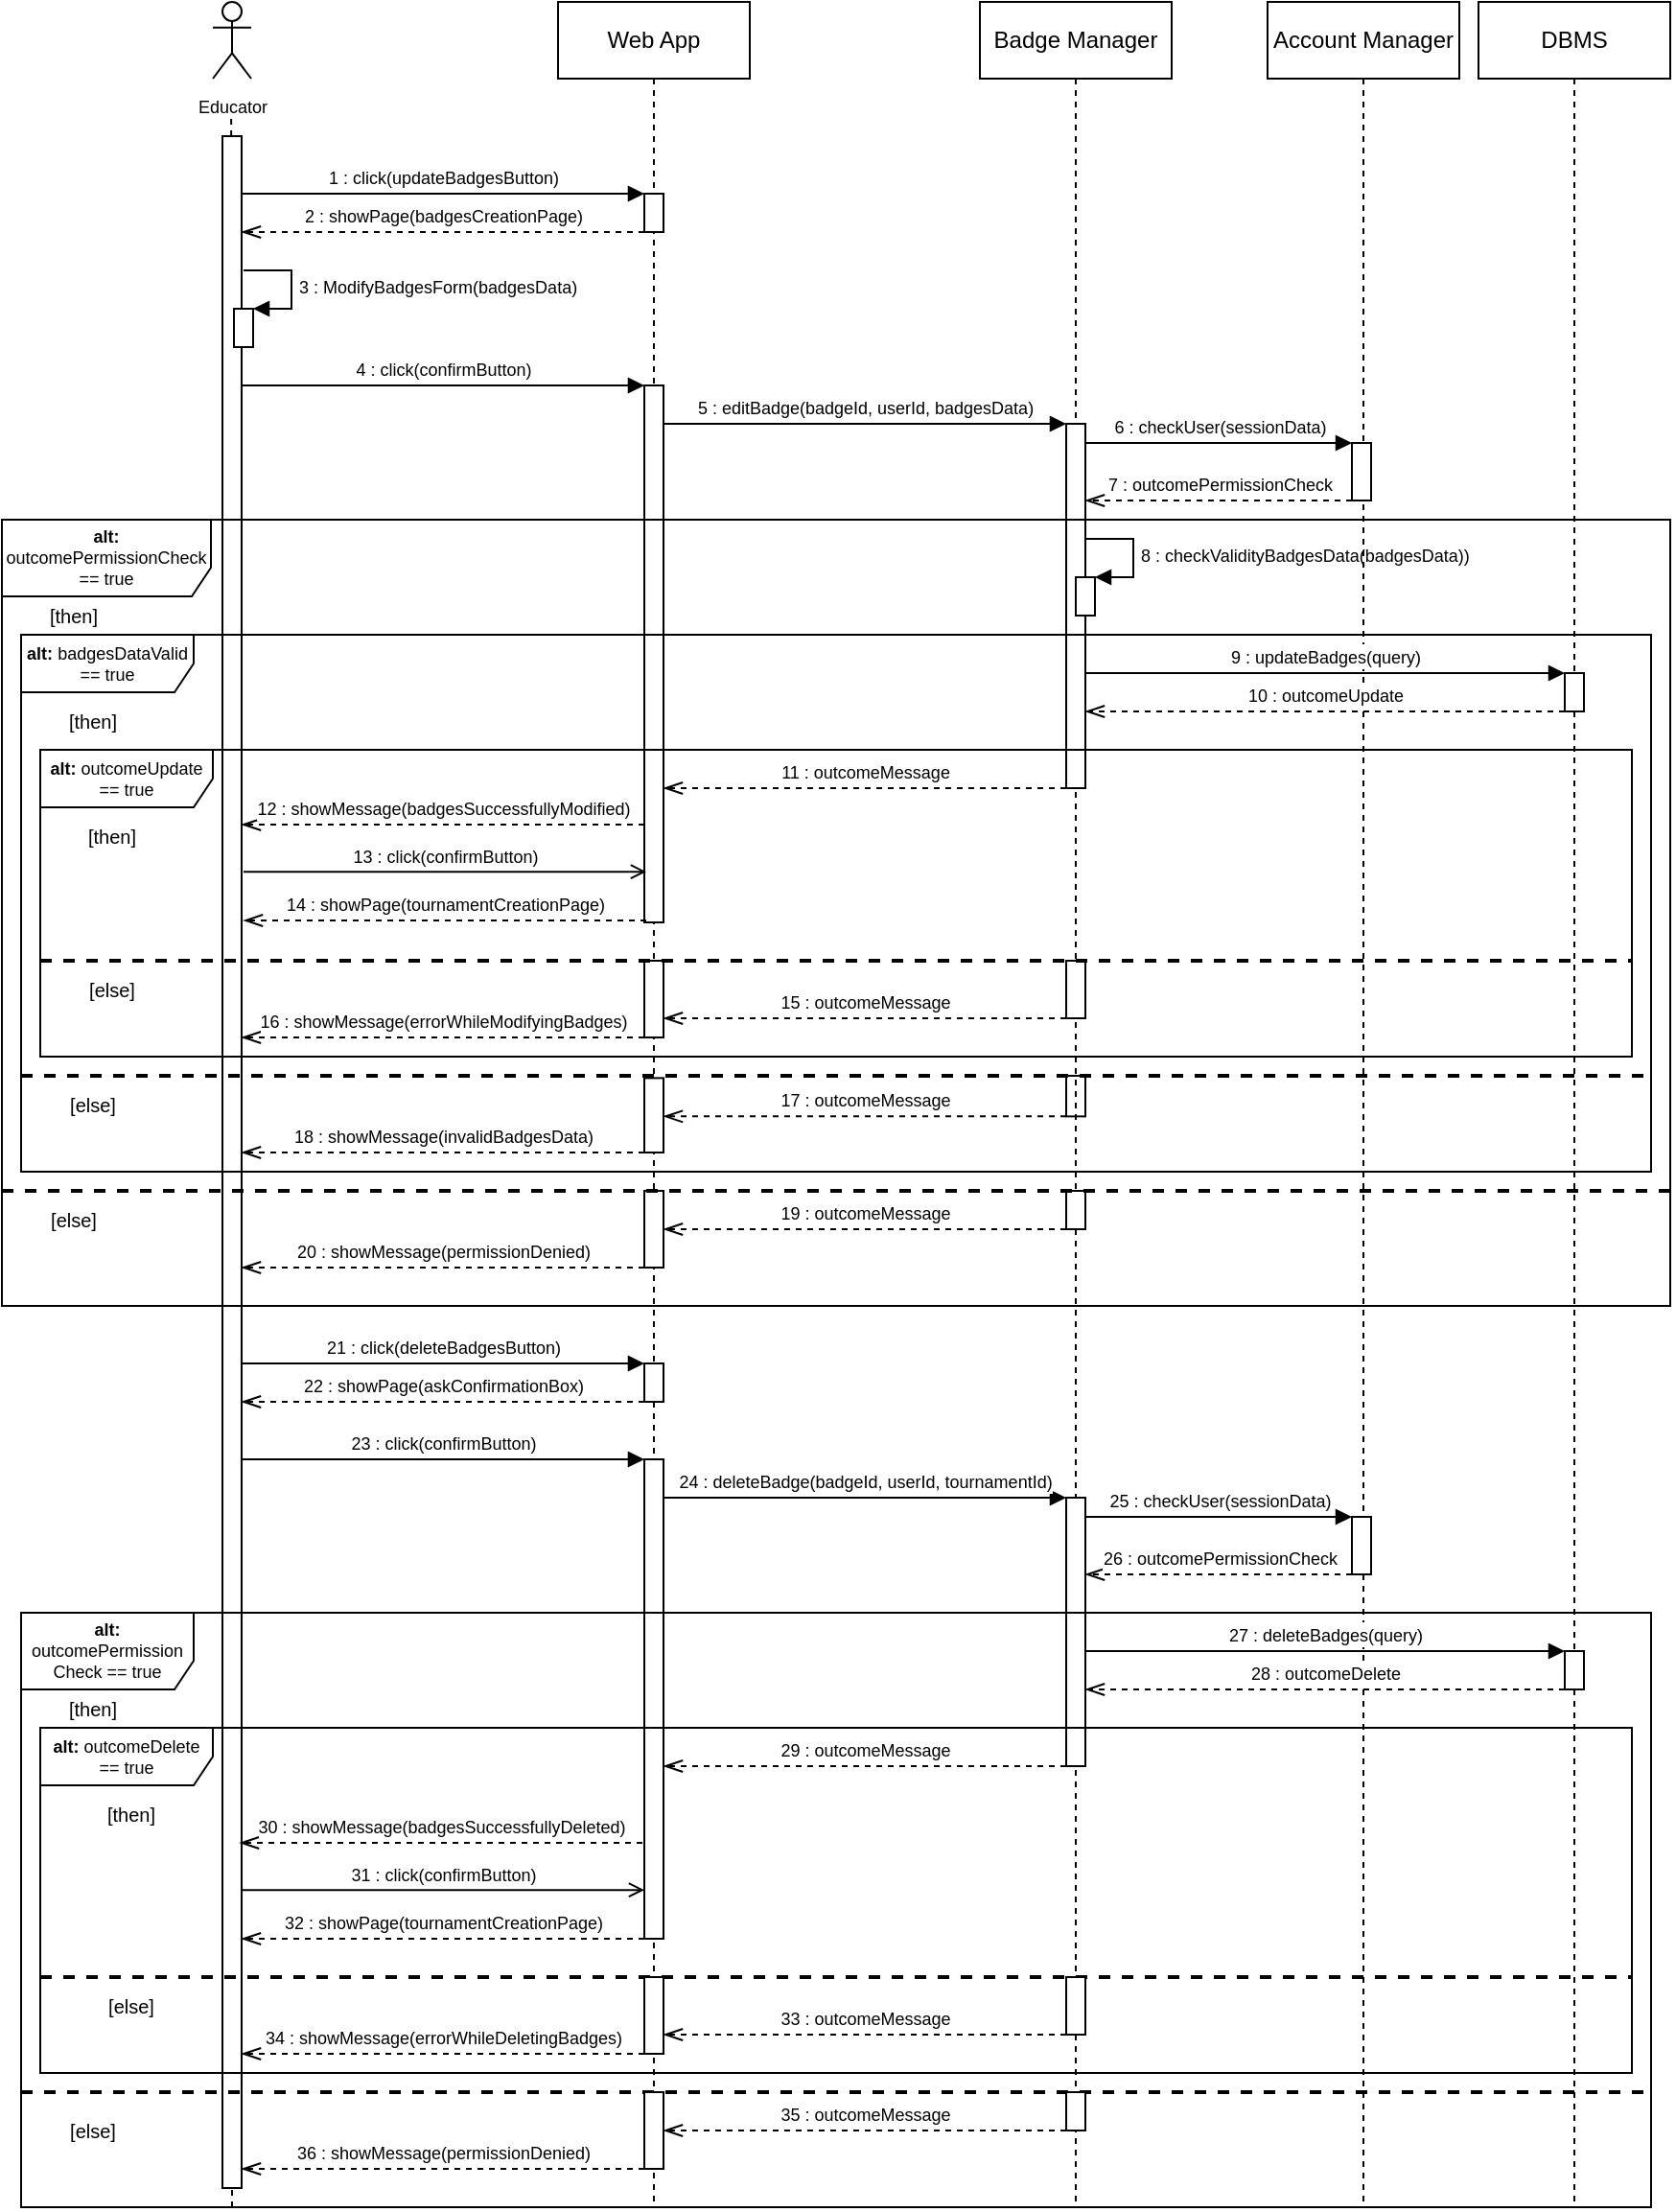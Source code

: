 <mxfile version="22.1.16" type="device">
  <diagram name="Page-1" id="2YBvvXClWsGukQMizWep">
    <mxGraphModel dx="2524" dy="746" grid="1" gridSize="10" guides="1" tooltips="1" connect="1" arrows="1" fold="1" page="1" pageScale="1" pageWidth="850" pageHeight="1100" math="0" shadow="0">
      <root>
        <mxCell id="0" />
        <mxCell id="1" parent="0" />
        <mxCell id="Grd5uSEgUyq1KPTetLDH-9" value="Web App" style="shape=umlLifeline;perimeter=lifelinePerimeter;whiteSpace=wrap;html=1;container=0;dropTarget=0;collapsible=0;recursiveResize=0;outlineConnect=0;portConstraint=eastwest;newEdgeStyle={&quot;edgeStyle&quot;:&quot;elbowEdgeStyle&quot;,&quot;elbow&quot;:&quot;vertical&quot;,&quot;curved&quot;:0,&quot;rounded&quot;:0};" parent="1" vertex="1">
          <mxGeometry x="80" y="40" width="100" height="1150" as="geometry" />
        </mxCell>
        <mxCell id="Grd5uSEgUyq1KPTetLDH-10" value="" style="html=1;points=[];perimeter=orthogonalPerimeter;outlineConnect=0;targetShapes=umlLifeline;portConstraint=eastwest;newEdgeStyle={&quot;edgeStyle&quot;:&quot;elbowEdgeStyle&quot;,&quot;elbow&quot;:&quot;vertical&quot;,&quot;curved&quot;:0,&quot;rounded&quot;:0};" parent="Grd5uSEgUyq1KPTetLDH-9" vertex="1">
          <mxGeometry x="45" y="200" width="10" height="280" as="geometry" />
        </mxCell>
        <mxCell id="Grd5uSEgUyq1KPTetLDH-11" value="" style="html=1;points=[];perimeter=orthogonalPerimeter;outlineConnect=0;targetShapes=umlLifeline;portConstraint=eastwest;newEdgeStyle={&quot;edgeStyle&quot;:&quot;elbowEdgeStyle&quot;,&quot;elbow&quot;:&quot;vertical&quot;,&quot;curved&quot;:0,&quot;rounded&quot;:0};" parent="Grd5uSEgUyq1KPTetLDH-9" vertex="1">
          <mxGeometry x="45" y="100" width="10" height="20" as="geometry" />
        </mxCell>
        <mxCell id="Grd5uSEgUyq1KPTetLDH-12" value="" style="html=1;points=[];perimeter=orthogonalPerimeter;outlineConnect=0;targetShapes=umlLifeline;portConstraint=eastwest;newEdgeStyle={&quot;edgeStyle&quot;:&quot;elbowEdgeStyle&quot;,&quot;elbow&quot;:&quot;vertical&quot;,&quot;curved&quot;:0,&quot;rounded&quot;:0};" parent="Grd5uSEgUyq1KPTetLDH-9" vertex="1">
          <mxGeometry x="265" y="560" width="10" height="21.18" as="geometry" />
        </mxCell>
        <mxCell id="Grd5uSEgUyq1KPTetLDH-13" value="" style="html=1;points=[];perimeter=orthogonalPerimeter;outlineConnect=0;targetShapes=umlLifeline;portConstraint=eastwest;newEdgeStyle={&quot;edgeStyle&quot;:&quot;elbowEdgeStyle&quot;,&quot;elbow&quot;:&quot;vertical&quot;,&quot;curved&quot;:0,&quot;rounded&quot;:0};" parent="Grd5uSEgUyq1KPTetLDH-9" vertex="1">
          <mxGeometry x="45" y="561.18" width="10" height="38.82" as="geometry" />
        </mxCell>
        <mxCell id="Grd5uSEgUyq1KPTetLDH-14" value="&lt;font style=&quot;font-size: 9px;&quot;&gt;17 : outcomeMessage&lt;/font&gt;" style="html=1;verticalAlign=bottom;endArrow=openThin;dashed=1;endSize=8;edgeStyle=elbowEdgeStyle;elbow=horizontal;curved=0;rounded=0;endFill=0;" parent="Grd5uSEgUyq1KPTetLDH-9" source="Grd5uSEgUyq1KPTetLDH-12" target="Grd5uSEgUyq1KPTetLDH-13" edge="1">
          <mxGeometry relative="1" as="geometry">
            <mxPoint x="50" y="571.18" as="targetPoint" />
            <Array as="points">
              <mxPoint x="150" y="581.18" />
            </Array>
            <mxPoint x="184" y="628.18" as="sourcePoint" />
          </mxGeometry>
        </mxCell>
        <mxCell id="Grd5uSEgUyq1KPTetLDH-15" value="&lt;font style=&quot;font-size: 9px;&quot;&gt;18 : showMessage(invalidBadgesData)&lt;/font&gt;" style="html=1;verticalAlign=bottom;endArrow=openThin;dashed=1;endSize=8;edgeStyle=elbowEdgeStyle;elbow=vertical;curved=0;rounded=0;endFill=0;" parent="Grd5uSEgUyq1KPTetLDH-9" source="Grd5uSEgUyq1KPTetLDH-13" edge="1">
          <mxGeometry relative="1" as="geometry">
            <mxPoint x="-165" y="600" as="targetPoint" />
            <Array as="points">
              <mxPoint x="-20" y="600" />
            </Array>
            <mxPoint x="75" y="600" as="sourcePoint" />
          </mxGeometry>
        </mxCell>
        <mxCell id="Grd5uSEgUyq1KPTetLDH-55" value="" style="html=1;points=[];perimeter=orthogonalPerimeter;outlineConnect=0;targetShapes=umlLifeline;portConstraint=eastwest;newEdgeStyle={&quot;edgeStyle&quot;:&quot;elbowEdgeStyle&quot;,&quot;elbow&quot;:&quot;vertical&quot;,&quot;curved&quot;:0,&quot;rounded&quot;:0};" parent="Grd5uSEgUyq1KPTetLDH-9" vertex="1">
          <mxGeometry x="45" y="710" width="10" height="20" as="geometry" />
        </mxCell>
        <mxCell id="Grd5uSEgUyq1KPTetLDH-56" value="&lt;font style=&quot;font-size: 9px;&quot;&gt;21 : click(deleteBadgesButton)&lt;/font&gt;" style="html=1;verticalAlign=bottom;endArrow=block;edgeStyle=elbowEdgeStyle;elbow=vertical;curved=0;rounded=0;" parent="Grd5uSEgUyq1KPTetLDH-9" edge="1">
          <mxGeometry relative="1" as="geometry">
            <mxPoint x="-165" y="710" as="sourcePoint" />
            <Array as="points">
              <mxPoint x="-60" y="710" />
            </Array>
            <mxPoint x="45" y="710" as="targetPoint" />
          </mxGeometry>
        </mxCell>
        <mxCell id="Grd5uSEgUyq1KPTetLDH-57" value="&lt;font style=&quot;font-size: 9px;&quot;&gt;22 : showPage(askConfirmationBox)&lt;/font&gt;" style="html=1;verticalAlign=bottom;endArrow=openThin;dashed=1;endSize=8;edgeStyle=elbowEdgeStyle;elbow=vertical;curved=0;rounded=0;endFill=0;" parent="Grd5uSEgUyq1KPTetLDH-9" edge="1">
          <mxGeometry relative="1" as="geometry">
            <mxPoint x="-165" y="730" as="targetPoint" />
            <Array as="points">
              <mxPoint x="-75" y="730" />
            </Array>
            <mxPoint x="45" y="730" as="sourcePoint" />
          </mxGeometry>
        </mxCell>
        <mxCell id="Grd5uSEgUyq1KPTetLDH-59" value="" style="html=1;points=[];perimeter=orthogonalPerimeter;outlineConnect=0;targetShapes=umlLifeline;portConstraint=eastwest;newEdgeStyle={&quot;edgeStyle&quot;:&quot;elbowEdgeStyle&quot;,&quot;elbow&quot;:&quot;vertical&quot;,&quot;curved&quot;:0,&quot;rounded&quot;:0};" parent="Grd5uSEgUyq1KPTetLDH-9" vertex="1">
          <mxGeometry x="45" y="760" width="10" height="250" as="geometry" />
        </mxCell>
        <mxCell id="Grd5uSEgUyq1KPTetLDH-1" value="Badge Manager" style="shape=umlLifeline;perimeter=lifelinePerimeter;whiteSpace=wrap;html=1;container=1;dropTarget=0;collapsible=0;recursiveResize=0;outlineConnect=0;portConstraint=eastwest;newEdgeStyle={&quot;curved&quot;:0,&quot;rounded&quot;:0};" parent="1" vertex="1">
          <mxGeometry x="300" y="40" width="100" height="1150" as="geometry" />
        </mxCell>
        <mxCell id="Grd5uSEgUyq1KPTetLDH-2" value="" style="html=1;points=[];perimeter=orthogonalPerimeter;outlineConnect=0;targetShapes=umlLifeline;portConstraint=eastwest;newEdgeStyle={&quot;edgeStyle&quot;:&quot;elbowEdgeStyle&quot;,&quot;elbow&quot;:&quot;vertical&quot;,&quot;curved&quot;:0,&quot;rounded&quot;:0};" parent="Grd5uSEgUyq1KPTetLDH-1" vertex="1">
          <mxGeometry x="45" y="220" width="10" height="190" as="geometry" />
        </mxCell>
        <mxCell id="Grd5uSEgUyq1KPTetLDH-3" value="" style="html=1;points=[[0,0,0,0,5],[0,1,0,0,-5],[1,0,0,0,5],[1,1,0,0,-5]];perimeter=orthogonalPerimeter;outlineConnect=0;targetShapes=umlLifeline;portConstraint=eastwest;newEdgeStyle={&quot;curved&quot;:0,&quot;rounded&quot;:0};" parent="Grd5uSEgUyq1KPTetLDH-1" vertex="1">
          <mxGeometry x="50" y="300" width="10" height="20" as="geometry" />
        </mxCell>
        <mxCell id="Grd5uSEgUyq1KPTetLDH-4" value="&lt;font style=&quot;font-size: 9px;&quot;&gt;8 : checkValidityBadgesData(badgesData))&lt;/font&gt;" style="html=1;align=left;spacingLeft=2;endArrow=block;rounded=0;edgeStyle=orthogonalEdgeStyle;curved=0;rounded=0;" parent="Grd5uSEgUyq1KPTetLDH-1" target="Grd5uSEgUyq1KPTetLDH-3" edge="1">
          <mxGeometry relative="1" as="geometry">
            <mxPoint x="55" y="280" as="sourcePoint" />
            <Array as="points">
              <mxPoint x="80" y="280" />
              <mxPoint x="80" y="300" />
            </Array>
          </mxGeometry>
        </mxCell>
        <mxCell id="Grd5uSEgUyq1KPTetLDH-6" value="&lt;font style=&quot;font-size: 9px;&quot;&gt;16 : showMessage(errorWhileModifyingBadges)&lt;/font&gt;" style="html=1;verticalAlign=bottom;endArrow=openThin;dashed=1;endSize=8;edgeStyle=elbowEdgeStyle;elbow=horizontal;curved=0;rounded=0;endFill=0;" parent="Grd5uSEgUyq1KPTetLDH-1" source="Grd5uSEgUyq1KPTetLDH-5" edge="1">
          <mxGeometry relative="1" as="geometry">
            <mxPoint x="-385" y="540" as="targetPoint" />
            <Array as="points">
              <mxPoint x="-190" y="540" />
            </Array>
            <mxPoint x="-141" y="610" as="sourcePoint" />
          </mxGeometry>
        </mxCell>
        <mxCell id="Grd5uSEgUyq1KPTetLDH-7" value="" style="html=1;points=[];perimeter=orthogonalPerimeter;outlineConnect=0;targetShapes=umlLifeline;portConstraint=eastwest;newEdgeStyle={&quot;edgeStyle&quot;:&quot;elbowEdgeStyle&quot;,&quot;elbow&quot;:&quot;vertical&quot;,&quot;curved&quot;:0,&quot;rounded&quot;:0};" parent="Grd5uSEgUyq1KPTetLDH-1" vertex="1">
          <mxGeometry x="45" y="500" width="10" height="30" as="geometry" />
        </mxCell>
        <mxCell id="Grd5uSEgUyq1KPTetLDH-8" value="&lt;font style=&quot;font-size: 9px;&quot;&gt;15 : outcomeMessage&lt;/font&gt;" style="html=1;verticalAlign=bottom;endArrow=openThin;dashed=1;endSize=8;edgeStyle=elbowEdgeStyle;elbow=horizontal;curved=0;rounded=0;endFill=0;" parent="Grd5uSEgUyq1KPTetLDH-1" source="Grd5uSEgUyq1KPTetLDH-7" target="Grd5uSEgUyq1KPTetLDH-5" edge="1">
          <mxGeometry relative="1" as="geometry">
            <mxPoint x="-126" y="550" as="targetPoint" />
            <Array as="points">
              <mxPoint x="-60" y="530" />
            </Array>
            <mxPoint x="24" y="550" as="sourcePoint" />
          </mxGeometry>
        </mxCell>
        <mxCell id="Grd5uSEgUyq1KPTetLDH-61" value="" style="html=1;points=[];perimeter=orthogonalPerimeter;outlineConnect=0;targetShapes=umlLifeline;portConstraint=eastwest;newEdgeStyle={&quot;edgeStyle&quot;:&quot;elbowEdgeStyle&quot;,&quot;elbow&quot;:&quot;vertical&quot;,&quot;curved&quot;:0,&quot;rounded&quot;:0};" parent="Grd5uSEgUyq1KPTetLDH-1" vertex="1">
          <mxGeometry x="45" y="780" width="10" height="140" as="geometry" />
        </mxCell>
        <mxCell id="Grd5uSEgUyq1KPTetLDH-5" value="" style="html=1;points=[];perimeter=orthogonalPerimeter;outlineConnect=0;targetShapes=umlLifeline;portConstraint=eastwest;newEdgeStyle={&quot;edgeStyle&quot;:&quot;elbowEdgeStyle&quot;,&quot;elbow&quot;:&quot;vertical&quot;,&quot;curved&quot;:0,&quot;rounded&quot;:0};" parent="Grd5uSEgUyq1KPTetLDH-1" vertex="1">
          <mxGeometry x="-175" y="500" width="10" height="40" as="geometry" />
        </mxCell>
        <mxCell id="Grd5uSEgUyq1KPTetLDH-16" value="DBMS" style="shape=umlLifeline;perimeter=lifelinePerimeter;whiteSpace=wrap;html=1;container=0;dropTarget=0;collapsible=0;recursiveResize=0;outlineConnect=0;portConstraint=eastwest;newEdgeStyle={&quot;curved&quot;:0,&quot;rounded&quot;:0};" parent="1" vertex="1">
          <mxGeometry x="560" y="40" width="100" height="1150" as="geometry" />
        </mxCell>
        <mxCell id="Grd5uSEgUyq1KPTetLDH-17" value="&lt;font style=&quot;font-size: 9px;&quot;&gt;Educator&lt;/font&gt;" style="shape=umlActor;verticalLabelPosition=bottom;verticalAlign=top;html=1;outlineConnect=0;" parent="1" vertex="1">
          <mxGeometry x="-100" y="40" width="20" height="40" as="geometry" />
        </mxCell>
        <mxCell id="Grd5uSEgUyq1KPTetLDH-19" value="" style="html=1;points=[];perimeter=orthogonalPerimeter;outlineConnect=0;targetShapes=umlLifeline;portConstraint=eastwest;newEdgeStyle={&quot;edgeStyle&quot;:&quot;elbowEdgeStyle&quot;,&quot;elbow&quot;:&quot;vertical&quot;,&quot;curved&quot;:0,&quot;rounded&quot;:0};" parent="1" vertex="1">
          <mxGeometry x="-95" y="110" width="10" height="1070" as="geometry" />
        </mxCell>
        <mxCell id="Grd5uSEgUyq1KPTetLDH-20" value="&lt;font style=&quot;font-size: 9px;&quot;&gt;1 : click(updateBadgesButton)&lt;/font&gt;" style="html=1;verticalAlign=bottom;endArrow=block;edgeStyle=elbowEdgeStyle;elbow=vertical;curved=0;rounded=0;" parent="1" source="Grd5uSEgUyq1KPTetLDH-19" edge="1">
          <mxGeometry relative="1" as="geometry">
            <mxPoint x="-85" y="140" as="sourcePoint" />
            <Array as="points">
              <mxPoint x="20" y="140" />
            </Array>
            <mxPoint x="125" y="140" as="targetPoint" />
          </mxGeometry>
        </mxCell>
        <mxCell id="Grd5uSEgUyq1KPTetLDH-21" value="&lt;font style=&quot;font-size: 9px;&quot;&gt;2 : showPage(badgesCreationPage)&lt;/font&gt;" style="html=1;verticalAlign=bottom;endArrow=openThin;dashed=1;endSize=8;edgeStyle=elbowEdgeStyle;elbow=vertical;curved=0;rounded=0;endFill=0;" parent="1" edge="1">
          <mxGeometry relative="1" as="geometry">
            <mxPoint x="-85" y="160" as="targetPoint" />
            <Array as="points">
              <mxPoint x="5" y="160" />
            </Array>
            <mxPoint x="125" y="160" as="sourcePoint" />
          </mxGeometry>
        </mxCell>
        <mxCell id="Grd5uSEgUyq1KPTetLDH-22" value="Account Manager" style="shape=umlLifeline;perimeter=lifelinePerimeter;whiteSpace=wrap;html=1;container=1;dropTarget=0;collapsible=0;recursiveResize=0;outlineConnect=0;portConstraint=eastwest;newEdgeStyle={&quot;curved&quot;:0,&quot;rounded&quot;:0};" parent="1" vertex="1">
          <mxGeometry x="450" y="40" width="100" height="1150" as="geometry" />
        </mxCell>
        <mxCell id="Grd5uSEgUyq1KPTetLDH-23" value="" style="html=1;points=[];perimeter=orthogonalPerimeter;outlineConnect=0;targetShapes=umlLifeline;portConstraint=eastwest;newEdgeStyle={&quot;edgeStyle&quot;:&quot;elbowEdgeStyle&quot;,&quot;elbow&quot;:&quot;vertical&quot;,&quot;curved&quot;:0,&quot;rounded&quot;:0};" parent="Grd5uSEgUyq1KPTetLDH-22" vertex="1">
          <mxGeometry x="44" y="230" width="10" height="30" as="geometry" />
        </mxCell>
        <mxCell id="Grd5uSEgUyq1KPTetLDH-62" value="" style="html=1;points=[];perimeter=orthogonalPerimeter;outlineConnect=0;targetShapes=umlLifeline;portConstraint=eastwest;newEdgeStyle={&quot;edgeStyle&quot;:&quot;elbowEdgeStyle&quot;,&quot;elbow&quot;:&quot;vertical&quot;,&quot;curved&quot;:0,&quot;rounded&quot;:0};" parent="Grd5uSEgUyq1KPTetLDH-22" vertex="1">
          <mxGeometry x="44" y="790" width="10" height="30" as="geometry" />
        </mxCell>
        <mxCell id="Grd5uSEgUyq1KPTetLDH-63" value="&lt;font style=&quot;font-size: 9px;&quot;&gt;25 : checkUser(sessionData)&lt;/font&gt;" style="html=1;verticalAlign=bottom;endArrow=block;edgeStyle=elbowEdgeStyle;elbow=vertical;curved=0;rounded=0;" parent="Grd5uSEgUyq1KPTetLDH-22" target="Grd5uSEgUyq1KPTetLDH-62" edge="1">
          <mxGeometry x="-0.0" relative="1" as="geometry">
            <mxPoint x="-95" y="790" as="sourcePoint" />
            <Array as="points">
              <mxPoint y="790" />
            </Array>
            <mxPoint x="10" y="810" as="targetPoint" />
            <mxPoint as="offset" />
          </mxGeometry>
        </mxCell>
        <mxCell id="Grd5uSEgUyq1KPTetLDH-64" value="&lt;font style=&quot;font-size: 9px;&quot;&gt;26 : outcomePermissionCheck&lt;/font&gt;" style="html=1;verticalAlign=bottom;endArrow=openThin;dashed=1;endSize=8;edgeStyle=elbowEdgeStyle;elbow=horizontal;curved=0;rounded=0;endFill=0;" parent="Grd5uSEgUyq1KPTetLDH-22" source="Grd5uSEgUyq1KPTetLDH-62" edge="1">
          <mxGeometry relative="1" as="geometry">
            <mxPoint x="-95" y="820" as="targetPoint" />
            <Array as="points">
              <mxPoint x="-50" y="820" />
            </Array>
            <mxPoint x="15" y="820" as="sourcePoint" />
          </mxGeometry>
        </mxCell>
        <mxCell id="Grd5uSEgUyq1KPTetLDH-24" value="&lt;font style=&quot;font-size: 9px;&quot;&gt;5 : editBadge(badgeId, userId, badgesData)&lt;/font&gt;" style="html=1;verticalAlign=bottom;endArrow=block;edgeStyle=elbowEdgeStyle;elbow=horizontal;curved=0;rounded=0;" parent="1" source="Grd5uSEgUyq1KPTetLDH-10" target="Grd5uSEgUyq1KPTetLDH-2" edge="1">
          <mxGeometry relative="1" as="geometry">
            <mxPoint x="134" y="270" as="sourcePoint" />
            <Array as="points">
              <mxPoint x="249" y="260" />
            </Array>
            <mxPoint x="314" y="270" as="targetPoint" />
            <mxPoint as="offset" />
          </mxGeometry>
        </mxCell>
        <mxCell id="Grd5uSEgUyq1KPTetLDH-25" value="" style="endArrow=none;dashed=1;html=1;rounded=0;" parent="1" edge="1">
          <mxGeometry width="50" height="50" relative="1" as="geometry">
            <mxPoint x="-90.43" y="110" as="sourcePoint" />
            <mxPoint x="-90.43" y="100" as="targetPoint" />
          </mxGeometry>
        </mxCell>
        <mxCell id="Grd5uSEgUyq1KPTetLDH-26" value="" style="html=1;points=[[0,0,0,0,5],[0,1,0,0,-5],[1,0,0,0,5],[1,1,0,0,-5]];perimeter=orthogonalPerimeter;outlineConnect=0;targetShapes=umlLifeline;portConstraint=eastwest;newEdgeStyle={&quot;curved&quot;:0,&quot;rounded&quot;:0};" parent="1" vertex="1">
          <mxGeometry x="-89" y="200" width="10" height="20" as="geometry" />
        </mxCell>
        <mxCell id="Grd5uSEgUyq1KPTetLDH-27" value="&lt;font style=&quot;font-size: 9px;&quot;&gt;3 : ModifyBadgesForm(badgesData)&lt;/font&gt;" style="html=1;align=left;spacingLeft=2;endArrow=block;rounded=0;edgeStyle=orthogonalEdgeStyle;curved=0;rounded=0;" parent="1" target="Grd5uSEgUyq1KPTetLDH-26" edge="1">
          <mxGeometry relative="1" as="geometry">
            <mxPoint x="-84" y="180" as="sourcePoint" />
            <Array as="points">
              <mxPoint x="-59" y="180" />
              <mxPoint x="-59" y="200" />
            </Array>
          </mxGeometry>
        </mxCell>
        <mxCell id="Grd5uSEgUyq1KPTetLDH-28" value="&lt;font style=&quot;font-size: 9px;&quot;&gt;4 : click(confirmButton)&lt;/font&gt;" style="html=1;verticalAlign=bottom;endArrow=block;edgeStyle=elbowEdgeStyle;elbow=horizontal;curved=0;rounded=0;" parent="1" source="Grd5uSEgUyq1KPTetLDH-19" target="Grd5uSEgUyq1KPTetLDH-10" edge="1">
          <mxGeometry relative="1" as="geometry">
            <mxPoint x="-85" y="260" as="sourcePoint" />
            <Array as="points">
              <mxPoint x="60" y="240" />
            </Array>
            <mxPoint x="125" y="260" as="targetPoint" />
          </mxGeometry>
        </mxCell>
        <mxCell id="Grd5uSEgUyq1KPTetLDH-29" value="&lt;font style=&quot;font-size: 9px;&quot;&gt;20 : showMessage(permissionDenied)&lt;/font&gt;" style="html=1;verticalAlign=bottom;endArrow=openThin;dashed=1;endSize=8;edgeStyle=elbowEdgeStyle;elbow=vertical;curved=0;rounded=0;endFill=0;" parent="1" source="Grd5uSEgUyq1KPTetLDH-31" edge="1">
          <mxGeometry relative="1" as="geometry">
            <mxPoint x="-85" y="700" as="targetPoint" />
            <Array as="points">
              <mxPoint x="100" y="700" />
            </Array>
            <mxPoint x="103" y="808.18" as="sourcePoint" />
          </mxGeometry>
        </mxCell>
        <mxCell id="Grd5uSEgUyq1KPTetLDH-30" value="" style="html=1;points=[];perimeter=orthogonalPerimeter;outlineConnect=0;targetShapes=umlLifeline;portConstraint=eastwest;newEdgeStyle={&quot;edgeStyle&quot;:&quot;elbowEdgeStyle&quot;,&quot;elbow&quot;:&quot;vertical&quot;,&quot;curved&quot;:0,&quot;rounded&quot;:0};" parent="1" vertex="1">
          <mxGeometry x="345" y="660" width="10" height="20" as="geometry" />
        </mxCell>
        <mxCell id="Grd5uSEgUyq1KPTetLDH-31" value="" style="html=1;points=[];perimeter=orthogonalPerimeter;outlineConnect=0;targetShapes=umlLifeline;portConstraint=eastwest;newEdgeStyle={&quot;edgeStyle&quot;:&quot;elbowEdgeStyle&quot;,&quot;elbow&quot;:&quot;vertical&quot;,&quot;curved&quot;:0,&quot;rounded&quot;:0};" parent="1" vertex="1">
          <mxGeometry x="125" y="660" width="10" height="40" as="geometry" />
        </mxCell>
        <mxCell id="Grd5uSEgUyq1KPTetLDH-32" value="&lt;font style=&quot;font-size: 9px;&quot;&gt;19 : outcomeMessage&lt;/font&gt;" style="html=1;verticalAlign=bottom;endArrow=openThin;dashed=1;endSize=8;edgeStyle=elbowEdgeStyle;elbow=horizontal;curved=0;rounded=0;endFill=0;" parent="1" source="Grd5uSEgUyq1KPTetLDH-30" target="Grd5uSEgUyq1KPTetLDH-31" edge="1">
          <mxGeometry relative="1" as="geometry">
            <mxPoint x="134" y="778.18" as="targetPoint" />
            <Array as="points">
              <mxPoint x="220" y="680" />
            </Array>
            <mxPoint x="264" y="778.18" as="sourcePoint" />
          </mxGeometry>
        </mxCell>
        <mxCell id="Grd5uSEgUyq1KPTetLDH-33" value="&lt;p style=&quot;line-height: 120%; font-size: 9px;&quot;&gt;&lt;b&gt;alt: &lt;/b&gt;outcomePermissionCheck == true&lt;/p&gt;" style="shape=umlFrame;whiteSpace=wrap;html=1;pointerEvents=0;width=109;height=40;verticalAlign=middle;horizontal=1;labelPosition=center;verticalLabelPosition=middle;align=center;" parent="1" vertex="1">
          <mxGeometry x="-210" y="310" width="870" height="410" as="geometry" />
        </mxCell>
        <mxCell id="Grd5uSEgUyq1KPTetLDH-34" value="[then]" style="text;html=1;strokeColor=none;fillColor=none;align=center;verticalAlign=middle;whiteSpace=wrap;rounded=0;fontSize=10;" parent="1" vertex="1">
          <mxGeometry x="-190" y="355" width="35" height="10" as="geometry" />
        </mxCell>
        <mxCell id="Grd5uSEgUyq1KPTetLDH-35" value="[else]" style="text;html=1;strokeColor=none;fillColor=none;align=center;verticalAlign=middle;whiteSpace=wrap;rounded=0;fontSize=10;" parent="1" vertex="1">
          <mxGeometry x="-180" y="610.0" width="35" height="10" as="geometry" />
        </mxCell>
        <mxCell id="Grd5uSEgUyq1KPTetLDH-36" value="[then]" style="text;html=1;strokeColor=none;fillColor=none;align=center;verticalAlign=middle;whiteSpace=wrap;rounded=0;fontSize=10;" parent="1" vertex="1">
          <mxGeometry x="-170" y="470" width="35" height="10" as="geometry" />
        </mxCell>
        <mxCell id="Grd5uSEgUyq1KPTetLDH-37" value="&lt;font style=&quot;font-size: 9px;&quot;&gt;11 : outcomeMessage&lt;/font&gt;" style="html=1;verticalAlign=bottom;endArrow=openThin;dashed=1;endSize=8;edgeStyle=elbowEdgeStyle;elbow=horizontal;curved=0;rounded=0;endFill=0;" parent="1" source="Grd5uSEgUyq1KPTetLDH-2" target="Grd5uSEgUyq1KPTetLDH-10" edge="1">
          <mxGeometry relative="1" as="geometry">
            <mxPoint x="134" y="700" as="targetPoint" />
            <Array as="points">
              <mxPoint x="330" y="450" />
            </Array>
            <mxPoint x="314" y="700" as="sourcePoint" />
          </mxGeometry>
        </mxCell>
        <mxCell id="Grd5uSEgUyq1KPTetLDH-38" value="&lt;font style=&quot;font-size: 9px;&quot;&gt;12 : showMessage(badgesSuccessfullyModified)&lt;/font&gt;" style="html=1;verticalAlign=bottom;endArrow=openThin;dashed=1;endSize=8;edgeStyle=elbowEdgeStyle;elbow=vertical;curved=0;rounded=0;endFill=0;" parent="1" edge="1">
          <mxGeometry relative="1" as="geometry">
            <mxPoint x="-85" y="469" as="targetPoint" />
            <Array as="points">
              <mxPoint x="120" y="469" />
            </Array>
            <mxPoint x="125" y="469" as="sourcePoint" />
          </mxGeometry>
        </mxCell>
        <mxCell id="Grd5uSEgUyq1KPTetLDH-39" value="[else]" style="text;html=1;strokeColor=none;fillColor=none;align=center;verticalAlign=middle;whiteSpace=wrap;rounded=0;fontSize=10;" parent="1" vertex="1">
          <mxGeometry x="-170" y="550" width="35" height="10" as="geometry" />
        </mxCell>
        <mxCell id="Grd5uSEgUyq1KPTetLDH-40" value="" style="endArrow=none;dashed=1;html=1;rounded=0;" parent="1" edge="1">
          <mxGeometry width="50" height="50" relative="1" as="geometry">
            <mxPoint x="-90" y="1190" as="sourcePoint" />
            <mxPoint x="-90" y="1180" as="targetPoint" />
          </mxGeometry>
        </mxCell>
        <mxCell id="Grd5uSEgUyq1KPTetLDH-41" value="" style="html=1;points=[];perimeter=orthogonalPerimeter;outlineConnect=0;targetShapes=umlLifeline;portConstraint=eastwest;newEdgeStyle={&quot;edgeStyle&quot;:&quot;elbowEdgeStyle&quot;,&quot;elbow&quot;:&quot;vertical&quot;,&quot;curved&quot;:0,&quot;rounded&quot;:0};" parent="1" vertex="1">
          <mxGeometry x="605" y="390" width="10" height="20" as="geometry" />
        </mxCell>
        <mxCell id="Grd5uSEgUyq1KPTetLDH-42" value="&lt;font style=&quot;font-size: 9px;&quot;&gt;9 : updateBadges(query)&lt;/font&gt;" style="html=1;verticalAlign=bottom;endArrow=block;edgeStyle=elbowEdgeStyle;elbow=vertical;curved=0;rounded=0;" parent="1" target="Grd5uSEgUyq1KPTetLDH-41" edge="1">
          <mxGeometry relative="1" as="geometry">
            <mxPoint x="355" y="390" as="sourcePoint" />
            <Array as="points">
              <mxPoint x="530" y="390" />
            </Array>
            <mxPoint x="770" y="400" as="targetPoint" />
            <mxPoint as="offset" />
          </mxGeometry>
        </mxCell>
        <mxCell id="Grd5uSEgUyq1KPTetLDH-43" value="&lt;font style=&quot;font-size: 9px;&quot;&gt;10 : outcomeUpdate&lt;/font&gt;" style="html=1;verticalAlign=bottom;endArrow=openThin;dashed=1;endSize=8;edgeStyle=elbowEdgeStyle;elbow=horizontal;curved=0;rounded=0;endFill=0;" parent="1" source="Grd5uSEgUyq1KPTetLDH-41" edge="1">
          <mxGeometry relative="1" as="geometry">
            <mxPoint x="355" y="410" as="targetPoint" />
            <Array as="points">
              <mxPoint x="560" y="410" />
            </Array>
            <mxPoint x="765" y="410" as="sourcePoint" />
          </mxGeometry>
        </mxCell>
        <mxCell id="Grd5uSEgUyq1KPTetLDH-44" value="&lt;p style=&quot;line-height: 120%; font-size: 9px;&quot;&gt;&lt;b&gt;alt: &lt;/b&gt;outcomeUpdate == true&lt;/p&gt;" style="shape=umlFrame;whiteSpace=wrap;html=1;pointerEvents=0;width=90;height=30;verticalAlign=middle;horizontal=1;labelPosition=center;verticalLabelPosition=middle;align=center;" parent="1" vertex="1">
          <mxGeometry x="-190" y="430" width="830" height="160" as="geometry" />
        </mxCell>
        <mxCell id="Grd5uSEgUyq1KPTetLDH-45" value="&lt;p style=&quot;line-height: 120%; font-size: 9px;&quot;&gt;&lt;b&gt;alt: &lt;/b&gt;badgesDataValid == true&lt;/p&gt;" style="shape=umlFrame;whiteSpace=wrap;html=1;pointerEvents=0;width=90;height=30;verticalAlign=middle;horizontal=1;labelPosition=center;verticalLabelPosition=middle;align=center;" parent="1" vertex="1">
          <mxGeometry x="-200" y="370" width="850" height="280" as="geometry" />
        </mxCell>
        <mxCell id="Grd5uSEgUyq1KPTetLDH-46" value="[then]" style="text;html=1;strokeColor=none;fillColor=none;align=center;verticalAlign=middle;whiteSpace=wrap;rounded=0;fontSize=10;" parent="1" vertex="1">
          <mxGeometry x="-180" y="410" width="35" height="10" as="geometry" />
        </mxCell>
        <mxCell id="Grd5uSEgUyq1KPTetLDH-47" value="" style="endArrow=none;dashed=1;html=1;rounded=0;strokeWidth=2;" parent="1" edge="1">
          <mxGeometry width="50" height="50" relative="1" as="geometry">
            <mxPoint x="-200" y="600" as="sourcePoint" />
            <mxPoint x="650" y="600" as="targetPoint" />
          </mxGeometry>
        </mxCell>
        <mxCell id="Grd5uSEgUyq1KPTetLDH-48" value="" style="endArrow=none;dashed=1;html=1;rounded=0;strokeWidth=2;" parent="1" edge="1">
          <mxGeometry width="50" height="50" relative="1" as="geometry">
            <mxPoint x="-190" y="540" as="sourcePoint" />
            <mxPoint x="640" y="540" as="targetPoint" />
          </mxGeometry>
        </mxCell>
        <mxCell id="Grd5uSEgUyq1KPTetLDH-49" value="[else]" style="text;html=1;strokeColor=none;fillColor=none;align=center;verticalAlign=middle;whiteSpace=wrap;rounded=0;fontSize=10;" parent="1" vertex="1">
          <mxGeometry x="-190" y="670.0" width="35" height="10" as="geometry" />
        </mxCell>
        <mxCell id="Grd5uSEgUyq1KPTetLDH-50" value="&lt;font style=&quot;font-size: 9px;&quot;&gt;13 : click(confirmButton)&lt;/font&gt;" style="html=1;verticalAlign=bottom;endArrow=open;edgeStyle=elbowEdgeStyle;elbow=horizontal;curved=0;rounded=0;endFill=0;" parent="1" edge="1">
          <mxGeometry relative="1" as="geometry">
            <mxPoint x="-84" y="493.58" as="sourcePoint" />
            <Array as="points">
              <mxPoint x="30" y="493.58" />
            </Array>
            <mxPoint x="126" y="493.58" as="targetPoint" />
          </mxGeometry>
        </mxCell>
        <mxCell id="Grd5uSEgUyq1KPTetLDH-51" value="&lt;font style=&quot;font-size: 9px;&quot;&gt;14 : showPage(tournamentCreationPage)&lt;/font&gt;" style="html=1;verticalAlign=bottom;endArrow=openThin;dashed=1;endSize=8;edgeStyle=elbowEdgeStyle;elbow=vertical;curved=0;rounded=0;endFill=0;" parent="1" edge="1">
          <mxGeometry relative="1" as="geometry">
            <mxPoint x="-84" y="519" as="targetPoint" />
            <Array as="points">
              <mxPoint x="6" y="519" />
            </Array>
            <mxPoint x="126" y="519" as="sourcePoint" />
          </mxGeometry>
        </mxCell>
        <mxCell id="Grd5uSEgUyq1KPTetLDH-52" value="" style="endArrow=none;dashed=1;html=1;rounded=0;strokeWidth=2;" parent="1" edge="1">
          <mxGeometry width="50" height="50" relative="1" as="geometry">
            <mxPoint x="-210" y="660" as="sourcePoint" />
            <mxPoint x="660" y="660" as="targetPoint" />
          </mxGeometry>
        </mxCell>
        <mxCell id="Grd5uSEgUyq1KPTetLDH-53" value="&lt;font style=&quot;font-size: 9px;&quot;&gt;6 : checkUser(sessionData)&lt;/font&gt;" style="html=1;verticalAlign=bottom;endArrow=block;edgeStyle=elbowEdgeStyle;elbow=vertical;curved=0;rounded=0;" parent="1" source="Grd5uSEgUyq1KPTetLDH-2" target="Grd5uSEgUyq1KPTetLDH-23" edge="1">
          <mxGeometry x="-0.0" relative="1" as="geometry">
            <mxPoint x="345" y="270" as="sourcePoint" />
            <Array as="points">
              <mxPoint x="450" y="270" />
            </Array>
            <mxPoint x="460" y="290" as="targetPoint" />
            <mxPoint as="offset" />
          </mxGeometry>
        </mxCell>
        <mxCell id="Grd5uSEgUyq1KPTetLDH-54" value="&lt;font style=&quot;font-size: 9px;&quot;&gt;7 : outcomePermissionCheck&lt;/font&gt;" style="html=1;verticalAlign=bottom;endArrow=openThin;dashed=1;endSize=8;edgeStyle=elbowEdgeStyle;elbow=horizontal;curved=0;rounded=0;endFill=0;" parent="1" source="Grd5uSEgUyq1KPTetLDH-23" target="Grd5uSEgUyq1KPTetLDH-2" edge="1">
          <mxGeometry relative="1" as="geometry">
            <mxPoint x="345" y="300" as="targetPoint" />
            <Array as="points">
              <mxPoint x="400" y="300" />
            </Array>
            <mxPoint x="465" y="300" as="sourcePoint" />
          </mxGeometry>
        </mxCell>
        <mxCell id="Grd5uSEgUyq1KPTetLDH-58" value="&lt;font style=&quot;font-size: 9px;&quot;&gt;23 : click(confirmButton)&lt;/font&gt;" style="html=1;verticalAlign=bottom;endArrow=block;edgeStyle=elbowEdgeStyle;elbow=vertical;curved=0;rounded=0;" parent="1" edge="1">
          <mxGeometry relative="1" as="geometry">
            <mxPoint x="-85" y="800" as="sourcePoint" />
            <Array as="points">
              <mxPoint x="20" y="800" />
            </Array>
            <mxPoint x="125" y="800" as="targetPoint" />
          </mxGeometry>
        </mxCell>
        <mxCell id="Grd5uSEgUyq1KPTetLDH-60" value="&lt;font style=&quot;font-size: 9px;&quot;&gt;24 : deleteBadge(badgeId, userId, tournamentId)&lt;/font&gt;" style="html=1;verticalAlign=bottom;endArrow=block;edgeStyle=elbowEdgeStyle;elbow=horizontal;curved=0;rounded=0;" parent="1" source="Grd5uSEgUyq1KPTetLDH-59" edge="1">
          <mxGeometry relative="1" as="geometry">
            <mxPoint x="135" y="820" as="sourcePoint" />
            <Array as="points">
              <mxPoint x="249" y="820" />
            </Array>
            <mxPoint x="345" y="820" as="targetPoint" />
            <mxPoint as="offset" />
          </mxGeometry>
        </mxCell>
        <mxCell id="Grd5uSEgUyq1KPTetLDH-65" value="&lt;p style=&quot;line-height: 120%; font-size: 9px;&quot;&gt;&lt;b&gt;alt: &lt;/b&gt;outcomePermission Check == true&lt;/p&gt;" style="shape=umlFrame;whiteSpace=wrap;html=1;pointerEvents=0;width=90;height=40;verticalAlign=middle;horizontal=1;labelPosition=center;verticalLabelPosition=middle;align=center;" parent="1" vertex="1">
          <mxGeometry x="-200" y="880" width="850" height="310" as="geometry" />
        </mxCell>
        <mxCell id="Grd5uSEgUyq1KPTetLDH-66" value="" style="html=1;points=[];perimeter=orthogonalPerimeter;outlineConnect=0;targetShapes=umlLifeline;portConstraint=eastwest;newEdgeStyle={&quot;edgeStyle&quot;:&quot;elbowEdgeStyle&quot;,&quot;elbow&quot;:&quot;vertical&quot;,&quot;curved&quot;:0,&quot;rounded&quot;:0};" parent="1" vertex="1">
          <mxGeometry x="605" y="900" width="10" height="20" as="geometry" />
        </mxCell>
        <mxCell id="Grd5uSEgUyq1KPTetLDH-67" value="&lt;font style=&quot;font-size: 9px;&quot;&gt;27 : deleteBadges(query)&lt;/font&gt;" style="html=1;verticalAlign=bottom;endArrow=block;edgeStyle=elbowEdgeStyle;elbow=vertical;curved=0;rounded=0;" parent="1" target="Grd5uSEgUyq1KPTetLDH-66" edge="1">
          <mxGeometry relative="1" as="geometry">
            <mxPoint x="355" y="900" as="sourcePoint" />
            <Array as="points">
              <mxPoint x="530" y="900" />
            </Array>
            <mxPoint x="770" y="910" as="targetPoint" />
            <mxPoint as="offset" />
          </mxGeometry>
        </mxCell>
        <mxCell id="Grd5uSEgUyq1KPTetLDH-68" value="&lt;font style=&quot;font-size: 9px;&quot;&gt;28 : outcomeDelete&lt;/font&gt;" style="html=1;verticalAlign=bottom;endArrow=openThin;dashed=1;endSize=8;edgeStyle=elbowEdgeStyle;elbow=horizontal;curved=0;rounded=0;endFill=0;" parent="1" source="Grd5uSEgUyq1KPTetLDH-66" edge="1">
          <mxGeometry relative="1" as="geometry">
            <mxPoint x="355" y="920" as="targetPoint" />
            <Array as="points">
              <mxPoint x="560" y="920" />
            </Array>
            <mxPoint x="765" y="920" as="sourcePoint" />
          </mxGeometry>
        </mxCell>
        <mxCell id="Grd5uSEgUyq1KPTetLDH-69" value="&lt;p style=&quot;line-height: 120%; font-size: 9px;&quot;&gt;&lt;b&gt;alt: &lt;/b&gt;outcomeDelete == true&lt;/p&gt;" style="shape=umlFrame;whiteSpace=wrap;html=1;pointerEvents=0;width=90;height=30;verticalAlign=middle;horizontal=1;labelPosition=center;verticalLabelPosition=middle;align=center;" parent="1" vertex="1">
          <mxGeometry x="-190" y="940" width="830" height="180" as="geometry" />
        </mxCell>
        <mxCell id="Grd5uSEgUyq1KPTetLDH-70" value="[then]" style="text;html=1;strokeColor=none;fillColor=none;align=center;verticalAlign=middle;whiteSpace=wrap;rounded=0;fontSize=10;" parent="1" vertex="1">
          <mxGeometry x="-180" y="925" width="35" height="10" as="geometry" />
        </mxCell>
        <mxCell id="Grd5uSEgUyq1KPTetLDH-71" value="&lt;font style=&quot;font-size: 9px;&quot;&gt;29 : outcomeMessage&lt;/font&gt;" style="html=1;verticalAlign=bottom;endArrow=openThin;dashed=1;endSize=8;edgeStyle=elbowEdgeStyle;elbow=horizontal;curved=0;rounded=0;endFill=0;" parent="1" source="Grd5uSEgUyq1KPTetLDH-61" target="Grd5uSEgUyq1KPTetLDH-59" edge="1">
          <mxGeometry relative="1" as="geometry">
            <mxPoint x="135" y="970" as="targetPoint" />
            <Array as="points">
              <mxPoint x="340" y="960" />
            </Array>
            <mxPoint x="345" y="970" as="sourcePoint" />
          </mxGeometry>
        </mxCell>
        <mxCell id="Grd5uSEgUyq1KPTetLDH-72" value="&lt;font style=&quot;font-size: 9px;&quot;&gt;30 : showMessage(badgesSuccessfullyDeleted)&lt;/font&gt;" style="html=1;verticalAlign=bottom;endArrow=openThin;dashed=1;endSize=8;edgeStyle=elbowEdgeStyle;elbow=vertical;curved=0;rounded=0;endFill=0;" parent="1" edge="1">
          <mxGeometry relative="1" as="geometry">
            <mxPoint x="-86" y="1000" as="targetPoint" />
            <Array as="points">
              <mxPoint x="119" y="1000" />
            </Array>
            <mxPoint x="124" y="1000" as="sourcePoint" />
          </mxGeometry>
        </mxCell>
        <mxCell id="Grd5uSEgUyq1KPTetLDH-73" value="&lt;font style=&quot;font-size: 9px;&quot;&gt;31 : click(confirmButton)&lt;/font&gt;" style="html=1;verticalAlign=bottom;endArrow=open;edgeStyle=elbowEdgeStyle;elbow=horizontal;curved=0;rounded=0;endFill=0;" parent="1" edge="1">
          <mxGeometry relative="1" as="geometry">
            <mxPoint x="-85" y="1024.58" as="sourcePoint" />
            <Array as="points">
              <mxPoint x="29" y="1024.58" />
            </Array>
            <mxPoint x="125" y="1024.58" as="targetPoint" />
          </mxGeometry>
        </mxCell>
        <mxCell id="Grd5uSEgUyq1KPTetLDH-74" value="&lt;font style=&quot;font-size: 9px;&quot;&gt;32 : showPage(tournamentCreationPage)&lt;/font&gt;" style="html=1;verticalAlign=bottom;endArrow=openThin;dashed=1;endSize=8;edgeStyle=elbowEdgeStyle;elbow=vertical;curved=0;rounded=0;endFill=0;" parent="1" edge="1">
          <mxGeometry relative="1" as="geometry">
            <mxPoint x="-85" y="1050" as="targetPoint" />
            <Array as="points">
              <mxPoint x="5" y="1050" />
            </Array>
            <mxPoint x="125" y="1050" as="sourcePoint" />
          </mxGeometry>
        </mxCell>
        <mxCell id="Grd5uSEgUyq1KPTetLDH-75" value="[then]" style="text;html=1;strokeColor=none;fillColor=none;align=center;verticalAlign=middle;whiteSpace=wrap;rounded=0;fontSize=10;" parent="1" vertex="1">
          <mxGeometry x="-160" y="980" width="35" height="10" as="geometry" />
        </mxCell>
        <mxCell id="Grd5uSEgUyq1KPTetLDH-76" value="" style="endArrow=none;dashed=1;html=1;rounded=0;strokeWidth=2;" parent="1" edge="1">
          <mxGeometry width="50" height="50" relative="1" as="geometry">
            <mxPoint x="-190" y="1070" as="sourcePoint" />
            <mxPoint x="640" y="1070" as="targetPoint" />
          </mxGeometry>
        </mxCell>
        <mxCell id="Grd5uSEgUyq1KPTetLDH-77" value="[else]" style="text;html=1;strokeColor=none;fillColor=none;align=center;verticalAlign=middle;whiteSpace=wrap;rounded=0;fontSize=10;" parent="1" vertex="1">
          <mxGeometry x="-160" y="1080" width="35" height="10" as="geometry" />
        </mxCell>
        <mxCell id="Grd5uSEgUyq1KPTetLDH-78" value="&lt;font style=&quot;font-size: 9px;&quot;&gt;34 : showMessage(errorWhileDeletingBadges)&lt;/font&gt;" style="html=1;verticalAlign=bottom;endArrow=openThin;dashed=1;endSize=8;edgeStyle=elbowEdgeStyle;elbow=horizontal;curved=0;rounded=0;endFill=0;" parent="1" source="Grd5uSEgUyq1KPTetLDH-81" edge="1">
          <mxGeometry relative="1" as="geometry">
            <mxPoint x="-85" y="1110" as="targetPoint" />
            <Array as="points">
              <mxPoint x="110" y="1110" />
            </Array>
            <mxPoint x="159" y="1180" as="sourcePoint" />
          </mxGeometry>
        </mxCell>
        <mxCell id="Grd5uSEgUyq1KPTetLDH-79" value="" style="html=1;points=[];perimeter=orthogonalPerimeter;outlineConnect=0;targetShapes=umlLifeline;portConstraint=eastwest;newEdgeStyle={&quot;edgeStyle&quot;:&quot;elbowEdgeStyle&quot;,&quot;elbow&quot;:&quot;vertical&quot;,&quot;curved&quot;:0,&quot;rounded&quot;:0};" parent="1" vertex="1">
          <mxGeometry x="345" y="1070" width="10" height="30" as="geometry" />
        </mxCell>
        <mxCell id="Grd5uSEgUyq1KPTetLDH-80" value="&lt;font style=&quot;font-size: 9px;&quot;&gt;33 : outcomeMessage&lt;/font&gt;" style="html=1;verticalAlign=bottom;endArrow=openThin;dashed=1;endSize=8;edgeStyle=elbowEdgeStyle;elbow=horizontal;curved=0;rounded=0;endFill=0;" parent="1" source="Grd5uSEgUyq1KPTetLDH-79" target="Grd5uSEgUyq1KPTetLDH-81" edge="1">
          <mxGeometry relative="1" as="geometry">
            <mxPoint x="174" y="1120" as="targetPoint" />
            <Array as="points">
              <mxPoint x="240" y="1100" />
            </Array>
            <mxPoint x="324" y="1120" as="sourcePoint" />
          </mxGeometry>
        </mxCell>
        <mxCell id="Grd5uSEgUyq1KPTetLDH-81" value="" style="html=1;points=[];perimeter=orthogonalPerimeter;outlineConnect=0;targetShapes=umlLifeline;portConstraint=eastwest;newEdgeStyle={&quot;edgeStyle&quot;:&quot;elbowEdgeStyle&quot;,&quot;elbow&quot;:&quot;vertical&quot;,&quot;curved&quot;:0,&quot;rounded&quot;:0};" parent="1" vertex="1">
          <mxGeometry x="125" y="1070" width="10" height="40" as="geometry" />
        </mxCell>
        <mxCell id="Grd5uSEgUyq1KPTetLDH-82" value="" style="endArrow=none;dashed=1;html=1;rounded=0;strokeWidth=2;" parent="1" edge="1">
          <mxGeometry width="50" height="50" relative="1" as="geometry">
            <mxPoint x="-200" y="1130" as="sourcePoint" />
            <mxPoint x="650" y="1130" as="targetPoint" />
          </mxGeometry>
        </mxCell>
        <mxCell id="Grd5uSEgUyq1KPTetLDH-83" value="&lt;font style=&quot;font-size: 9px;&quot;&gt;36 : showMessage(permissionDenied)&lt;/font&gt;" style="html=1;verticalAlign=bottom;endArrow=openThin;dashed=1;endSize=8;edgeStyle=elbowEdgeStyle;elbow=vertical;curved=0;rounded=0;endFill=0;" parent="1" source="Grd5uSEgUyq1KPTetLDH-85" edge="1">
          <mxGeometry relative="1" as="geometry">
            <mxPoint x="-85" y="1170" as="targetPoint" />
            <Array as="points">
              <mxPoint x="100" y="1170" />
            </Array>
            <mxPoint x="103" y="1278.18" as="sourcePoint" />
          </mxGeometry>
        </mxCell>
        <mxCell id="Grd5uSEgUyq1KPTetLDH-84" value="" style="html=1;points=[];perimeter=orthogonalPerimeter;outlineConnect=0;targetShapes=umlLifeline;portConstraint=eastwest;newEdgeStyle={&quot;edgeStyle&quot;:&quot;elbowEdgeStyle&quot;,&quot;elbow&quot;:&quot;vertical&quot;,&quot;curved&quot;:0,&quot;rounded&quot;:0};" parent="1" vertex="1">
          <mxGeometry x="345" y="1130" width="10" height="20" as="geometry" />
        </mxCell>
        <mxCell id="Grd5uSEgUyq1KPTetLDH-85" value="" style="html=1;points=[];perimeter=orthogonalPerimeter;outlineConnect=0;targetShapes=umlLifeline;portConstraint=eastwest;newEdgeStyle={&quot;edgeStyle&quot;:&quot;elbowEdgeStyle&quot;,&quot;elbow&quot;:&quot;vertical&quot;,&quot;curved&quot;:0,&quot;rounded&quot;:0};" parent="1" vertex="1">
          <mxGeometry x="125" y="1130" width="10" height="40" as="geometry" />
        </mxCell>
        <mxCell id="Grd5uSEgUyq1KPTetLDH-86" value="&lt;font style=&quot;font-size: 9px;&quot;&gt;35 : outcomeMessage&lt;/font&gt;" style="html=1;verticalAlign=bottom;endArrow=openThin;dashed=1;endSize=8;edgeStyle=elbowEdgeStyle;elbow=horizontal;curved=0;rounded=0;endFill=0;" parent="1" source="Grd5uSEgUyq1KPTetLDH-84" target="Grd5uSEgUyq1KPTetLDH-85" edge="1">
          <mxGeometry relative="1" as="geometry">
            <mxPoint x="134" y="1248.18" as="targetPoint" />
            <Array as="points">
              <mxPoint x="220" y="1150" />
            </Array>
            <mxPoint x="264" y="1248.18" as="sourcePoint" />
          </mxGeometry>
        </mxCell>
        <mxCell id="Grd5uSEgUyq1KPTetLDH-87" value="[else]" style="text;html=1;strokeColor=none;fillColor=none;align=center;verticalAlign=middle;whiteSpace=wrap;rounded=0;fontSize=10;" parent="1" vertex="1">
          <mxGeometry x="-180" y="1145" width="35" height="10" as="geometry" />
        </mxCell>
      </root>
    </mxGraphModel>
  </diagram>
</mxfile>
